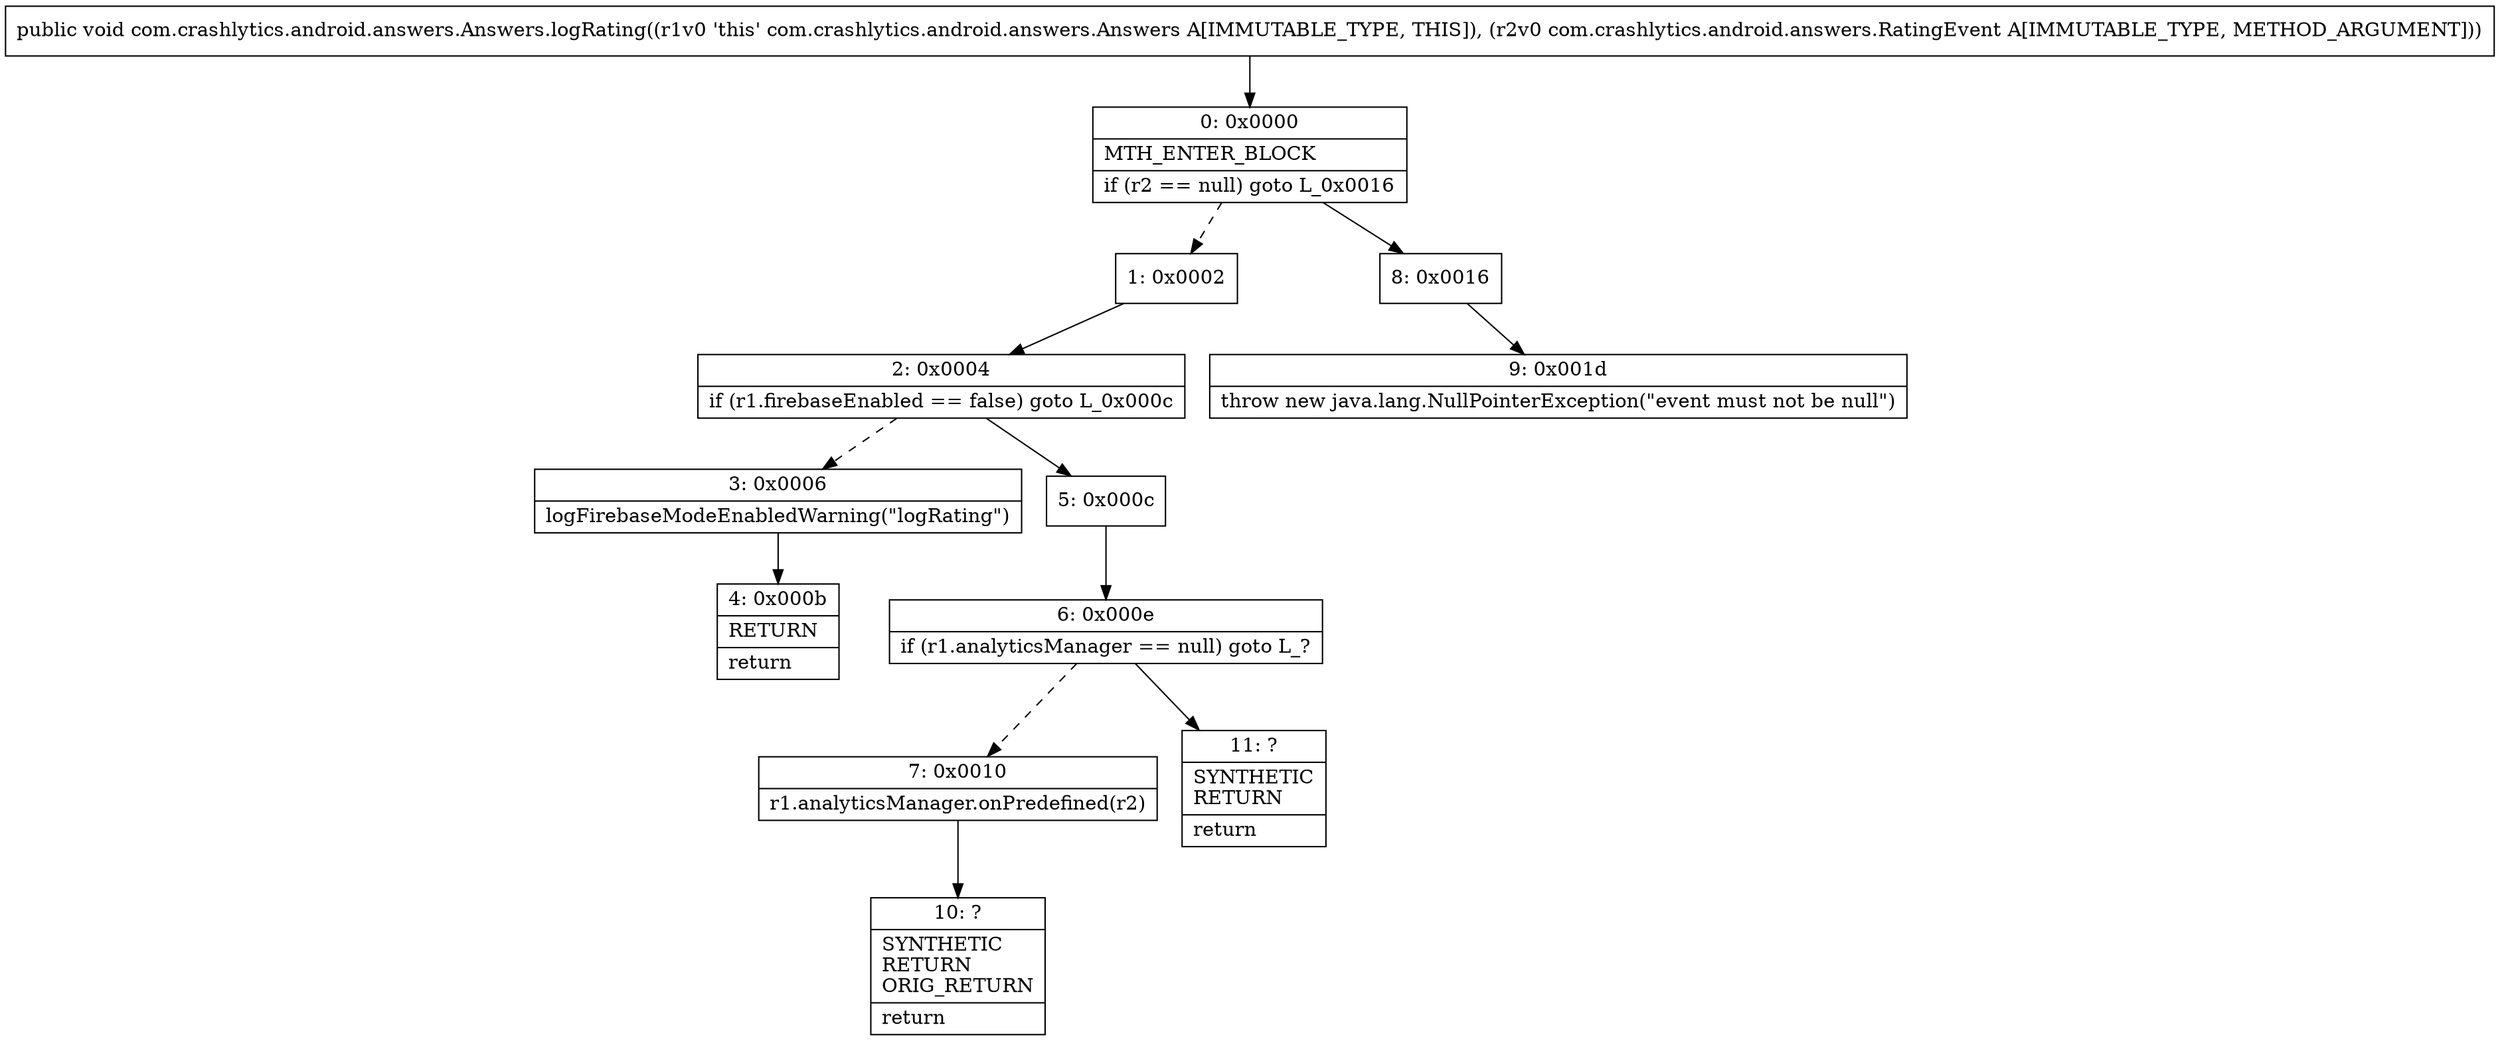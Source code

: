 digraph "CFG forcom.crashlytics.android.answers.Answers.logRating(Lcom\/crashlytics\/android\/answers\/RatingEvent;)V" {
Node_0 [shape=record,label="{0\:\ 0x0000|MTH_ENTER_BLOCK\l|if (r2 == null) goto L_0x0016\l}"];
Node_1 [shape=record,label="{1\:\ 0x0002}"];
Node_2 [shape=record,label="{2\:\ 0x0004|if (r1.firebaseEnabled == false) goto L_0x000c\l}"];
Node_3 [shape=record,label="{3\:\ 0x0006|logFirebaseModeEnabledWarning(\"logRating\")\l}"];
Node_4 [shape=record,label="{4\:\ 0x000b|RETURN\l|return\l}"];
Node_5 [shape=record,label="{5\:\ 0x000c}"];
Node_6 [shape=record,label="{6\:\ 0x000e|if (r1.analyticsManager == null) goto L_?\l}"];
Node_7 [shape=record,label="{7\:\ 0x0010|r1.analyticsManager.onPredefined(r2)\l}"];
Node_8 [shape=record,label="{8\:\ 0x0016}"];
Node_9 [shape=record,label="{9\:\ 0x001d|throw new java.lang.NullPointerException(\"event must not be null\")\l}"];
Node_10 [shape=record,label="{10\:\ ?|SYNTHETIC\lRETURN\lORIG_RETURN\l|return\l}"];
Node_11 [shape=record,label="{11\:\ ?|SYNTHETIC\lRETURN\l|return\l}"];
MethodNode[shape=record,label="{public void com.crashlytics.android.answers.Answers.logRating((r1v0 'this' com.crashlytics.android.answers.Answers A[IMMUTABLE_TYPE, THIS]), (r2v0 com.crashlytics.android.answers.RatingEvent A[IMMUTABLE_TYPE, METHOD_ARGUMENT])) }"];
MethodNode -> Node_0;
Node_0 -> Node_1[style=dashed];
Node_0 -> Node_8;
Node_1 -> Node_2;
Node_2 -> Node_3[style=dashed];
Node_2 -> Node_5;
Node_3 -> Node_4;
Node_5 -> Node_6;
Node_6 -> Node_7[style=dashed];
Node_6 -> Node_11;
Node_7 -> Node_10;
Node_8 -> Node_9;
}

